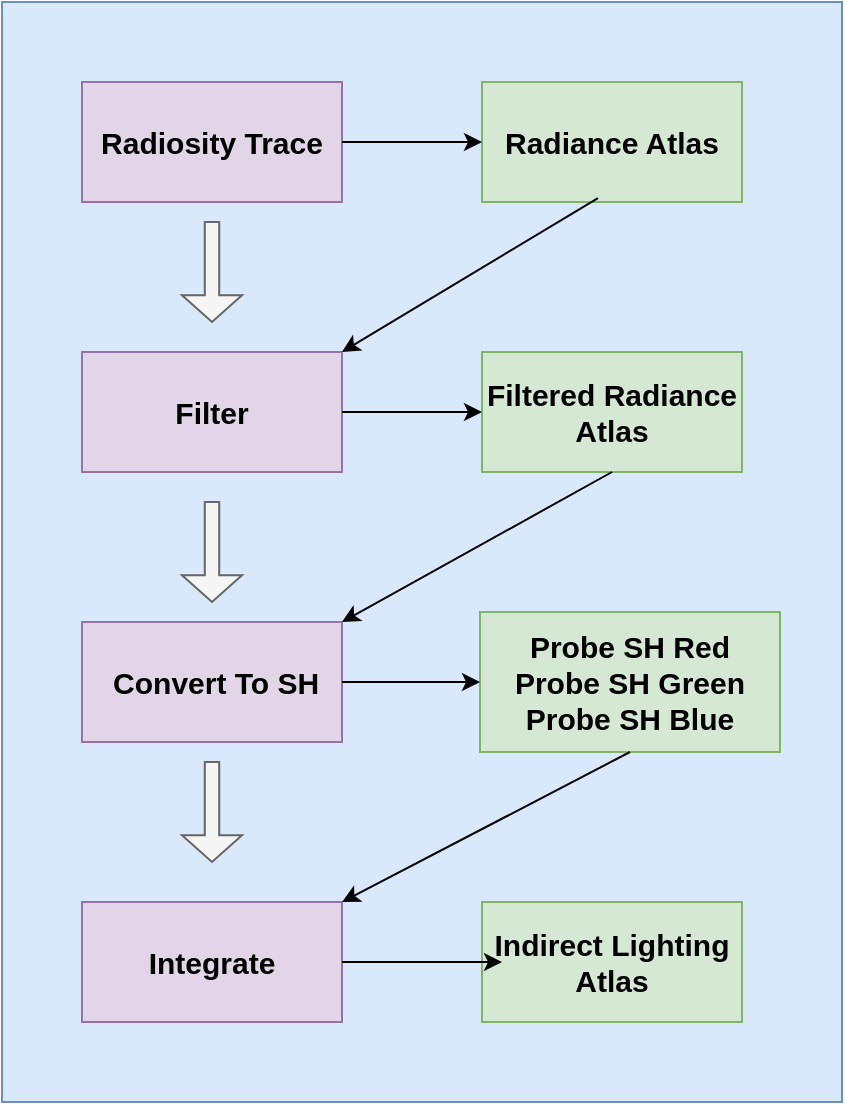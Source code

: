 <mxfile version="24.2.5" type="device">
  <diagram name="第 1 页" id="v5wbgpBMXH6S9bQGJ4V_">
    <mxGraphModel dx="2074" dy="1205" grid="1" gridSize="10" guides="1" tooltips="1" connect="1" arrows="1" fold="1" page="1" pageScale="1" pageWidth="827" pageHeight="1169" math="0" shadow="0">
      <root>
        <mxCell id="0" />
        <mxCell id="1" parent="0" />
        <mxCell id="e975XeBfE0WYMbEoJra3-25" value="" style="rounded=0;whiteSpace=wrap;html=1;fillColor=#dae8fc;strokeColor=#6c8ebf;" vertex="1" parent="1">
          <mxGeometry x="100" y="410" width="420" height="550" as="geometry" />
        </mxCell>
        <mxCell id="e975XeBfE0WYMbEoJra3-1" value="Radiosity Trace" style="rounded=0;whiteSpace=wrap;html=1;fontSize=15;fontStyle=1;fillColor=#e1d5e7;strokeColor=#9673a6;" vertex="1" parent="1">
          <mxGeometry x="140" y="450" width="130" height="60" as="geometry" />
        </mxCell>
        <mxCell id="e975XeBfE0WYMbEoJra3-3" value="Radiance Atlas" style="rounded=0;whiteSpace=wrap;html=1;fontSize=15;fontStyle=1;fillColor=#d5e8d4;strokeColor=#82b366;" vertex="1" parent="1">
          <mxGeometry x="340" y="450" width="130" height="60" as="geometry" />
        </mxCell>
        <mxCell id="e975XeBfE0WYMbEoJra3-4" value="Filter" style="rounded=0;whiteSpace=wrap;html=1;fontSize=15;fontStyle=1;fillColor=#e1d5e7;strokeColor=#9673a6;" vertex="1" parent="1">
          <mxGeometry x="140" y="585" width="130" height="60" as="geometry" />
        </mxCell>
        <mxCell id="e975XeBfE0WYMbEoJra3-5" value="Filtered Radiance Atlas" style="rounded=0;whiteSpace=wrap;html=1;fontSize=15;fontStyle=1;fillColor=#d5e8d4;strokeColor=#82b366;" vertex="1" parent="1">
          <mxGeometry x="340" y="585" width="130" height="60" as="geometry" />
        </mxCell>
        <mxCell id="e975XeBfE0WYMbEoJra3-6" value="&amp;nbsp;Convert To SH" style="rounded=0;whiteSpace=wrap;html=1;fontSize=15;fontStyle=1;fillColor=#e1d5e7;strokeColor=#9673a6;" vertex="1" parent="1">
          <mxGeometry x="140" y="720" width="130" height="60" as="geometry" />
        </mxCell>
        <mxCell id="e975XeBfE0WYMbEoJra3-7" value="Probe SH Red&lt;div&gt;Probe SH Green&lt;/div&gt;&lt;div&gt;Probe SH Blue&lt;/div&gt;" style="rounded=0;whiteSpace=wrap;html=1;fontSize=15;fontStyle=1;fillColor=#d5e8d4;strokeColor=#82b366;" vertex="1" parent="1">
          <mxGeometry x="339" y="715" width="150" height="70" as="geometry" />
        </mxCell>
        <mxCell id="e975XeBfE0WYMbEoJra3-8" value="Integrate" style="rounded=0;whiteSpace=wrap;html=1;fontSize=15;fontStyle=1;fillColor=#e1d5e7;strokeColor=#9673a6;" vertex="1" parent="1">
          <mxGeometry x="140" y="860" width="130" height="60" as="geometry" />
        </mxCell>
        <mxCell id="e975XeBfE0WYMbEoJra3-9" value="Indirect Lighting Atlas" style="rounded=0;whiteSpace=wrap;html=1;fontSize=15;fontStyle=1;fillColor=#d5e8d4;strokeColor=#82b366;" vertex="1" parent="1">
          <mxGeometry x="340" y="860" width="130" height="60" as="geometry" />
        </mxCell>
        <mxCell id="e975XeBfE0WYMbEoJra3-10" value="" style="endArrow=classic;html=1;rounded=0;exitX=1;exitY=0.5;exitDx=0;exitDy=0;" edge="1" parent="1" source="e975XeBfE0WYMbEoJra3-1" target="e975XeBfE0WYMbEoJra3-3">
          <mxGeometry width="50" height="50" relative="1" as="geometry">
            <mxPoint x="390" y="660" as="sourcePoint" />
            <mxPoint x="440" y="610" as="targetPoint" />
          </mxGeometry>
        </mxCell>
        <mxCell id="e975XeBfE0WYMbEoJra3-11" value="" style="endArrow=classic;html=1;rounded=0;exitX=0.446;exitY=0.967;exitDx=0;exitDy=0;exitPerimeter=0;entryX=1;entryY=0;entryDx=0;entryDy=0;" edge="1" parent="1" source="e975XeBfE0WYMbEoJra3-3" target="e975XeBfE0WYMbEoJra3-4">
          <mxGeometry width="50" height="50" relative="1" as="geometry">
            <mxPoint x="390" y="660" as="sourcePoint" />
            <mxPoint x="440" y="610" as="targetPoint" />
          </mxGeometry>
        </mxCell>
        <mxCell id="e975XeBfE0WYMbEoJra3-14" value="" style="html=1;shadow=0;dashed=0;align=center;verticalAlign=middle;shape=mxgraph.arrows2.arrow;dy=0.76;dx=13.33;direction=south;notch=0;fillColor=#f5f5f5;fontColor=#333333;strokeColor=#666666;" vertex="1" parent="1">
          <mxGeometry x="190" y="520" width="30" height="50" as="geometry" />
        </mxCell>
        <mxCell id="e975XeBfE0WYMbEoJra3-16" value="" style="html=1;shadow=0;dashed=0;align=center;verticalAlign=middle;shape=mxgraph.arrows2.arrow;dy=0.76;dx=13.33;direction=south;notch=0;fillColor=#f5f5f5;fontColor=#333333;strokeColor=#666666;" vertex="1" parent="1">
          <mxGeometry x="190" y="660" width="30" height="50" as="geometry" />
        </mxCell>
        <mxCell id="e975XeBfE0WYMbEoJra3-18" value="" style="endArrow=classic;html=1;rounded=0;exitX=1;exitY=0.5;exitDx=0;exitDy=0;entryX=0;entryY=0.5;entryDx=0;entryDy=0;" edge="1" parent="1" source="e975XeBfE0WYMbEoJra3-4" target="e975XeBfE0WYMbEoJra3-5">
          <mxGeometry width="50" height="50" relative="1" as="geometry">
            <mxPoint x="280" y="490" as="sourcePoint" />
            <mxPoint x="350" y="490" as="targetPoint" />
          </mxGeometry>
        </mxCell>
        <mxCell id="e975XeBfE0WYMbEoJra3-19" value="" style="endArrow=classic;html=1;rounded=0;exitX=0.5;exitY=1;exitDx=0;exitDy=0;entryX=1;entryY=0;entryDx=0;entryDy=0;" edge="1" parent="1" source="e975XeBfE0WYMbEoJra3-5" target="e975XeBfE0WYMbEoJra3-6">
          <mxGeometry width="50" height="50" relative="1" as="geometry">
            <mxPoint x="280" y="625" as="sourcePoint" />
            <mxPoint x="350" y="625" as="targetPoint" />
          </mxGeometry>
        </mxCell>
        <mxCell id="e975XeBfE0WYMbEoJra3-20" value="" style="endArrow=classic;html=1;rounded=0;exitX=1;exitY=0.5;exitDx=0;exitDy=0;entryX=0;entryY=0.5;entryDx=0;entryDy=0;" edge="1" parent="1" source="e975XeBfE0WYMbEoJra3-6" target="e975XeBfE0WYMbEoJra3-7">
          <mxGeometry width="50" height="50" relative="1" as="geometry">
            <mxPoint x="280" y="625" as="sourcePoint" />
            <mxPoint x="350" y="625" as="targetPoint" />
          </mxGeometry>
        </mxCell>
        <mxCell id="e975XeBfE0WYMbEoJra3-21" value="" style="html=1;shadow=0;dashed=0;align=center;verticalAlign=middle;shape=mxgraph.arrows2.arrow;dy=0.76;dx=13.33;direction=south;notch=0;fillColor=#f5f5f5;fontColor=#333333;strokeColor=#666666;" vertex="1" parent="1">
          <mxGeometry x="190" y="790" width="30" height="50" as="geometry" />
        </mxCell>
        <mxCell id="e975XeBfE0WYMbEoJra3-22" value="" style="endArrow=classic;html=1;rounded=0;exitX=1;exitY=0.5;exitDx=0;exitDy=0;" edge="1" parent="1" source="e975XeBfE0WYMbEoJra3-8">
          <mxGeometry width="50" height="50" relative="1" as="geometry">
            <mxPoint x="280" y="760" as="sourcePoint" />
            <mxPoint x="350" y="890" as="targetPoint" />
          </mxGeometry>
        </mxCell>
        <mxCell id="e975XeBfE0WYMbEoJra3-23" value="" style="endArrow=classic;html=1;rounded=0;exitX=0.5;exitY=1;exitDx=0;exitDy=0;entryX=1;entryY=0;entryDx=0;entryDy=0;" edge="1" parent="1" source="e975XeBfE0WYMbEoJra3-7" target="e975XeBfE0WYMbEoJra3-8">
          <mxGeometry width="50" height="50" relative="1" as="geometry">
            <mxPoint x="415" y="655" as="sourcePoint" />
            <mxPoint x="280" y="730" as="targetPoint" />
          </mxGeometry>
        </mxCell>
      </root>
    </mxGraphModel>
  </diagram>
</mxfile>
